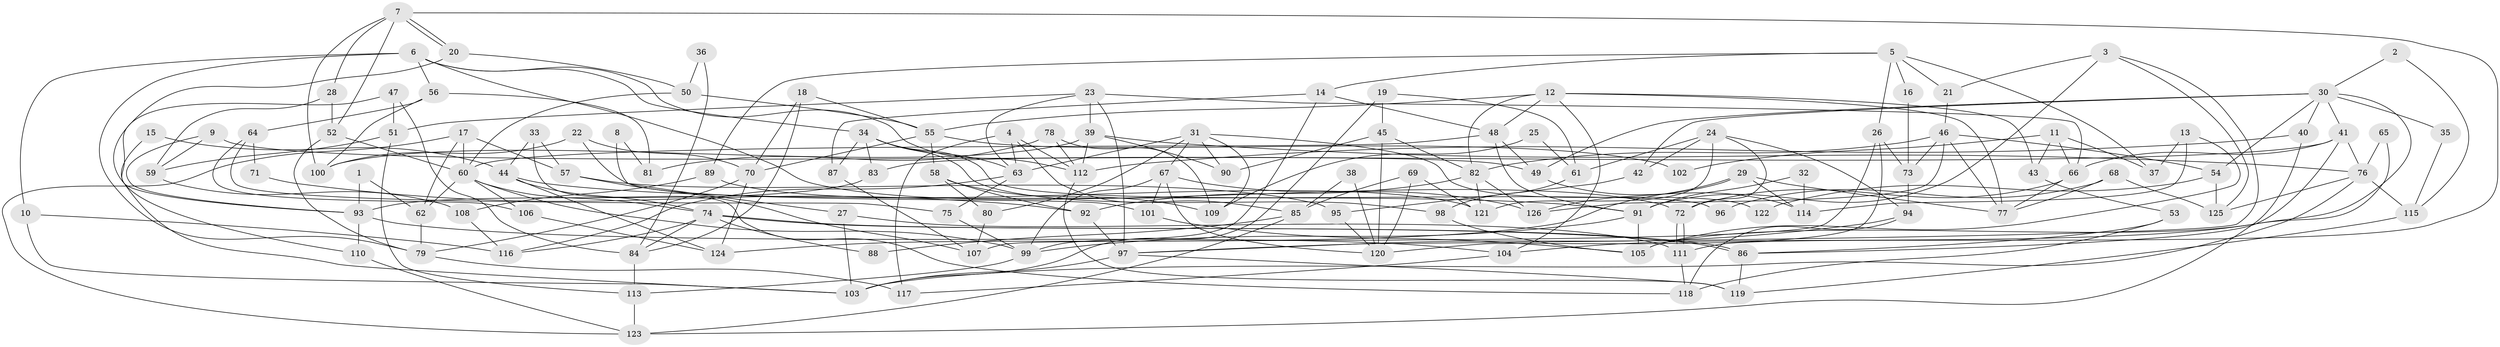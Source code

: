 // Generated by graph-tools (version 1.1) at 2025/35/03/09/25 02:35:56]
// undirected, 126 vertices, 252 edges
graph export_dot {
graph [start="1"]
  node [color=gray90,style=filled];
  1;
  2;
  3;
  4;
  5;
  6;
  7;
  8;
  9;
  10;
  11;
  12;
  13;
  14;
  15;
  16;
  17;
  18;
  19;
  20;
  21;
  22;
  23;
  24;
  25;
  26;
  27;
  28;
  29;
  30;
  31;
  32;
  33;
  34;
  35;
  36;
  37;
  38;
  39;
  40;
  41;
  42;
  43;
  44;
  45;
  46;
  47;
  48;
  49;
  50;
  51;
  52;
  53;
  54;
  55;
  56;
  57;
  58;
  59;
  60;
  61;
  62;
  63;
  64;
  65;
  66;
  67;
  68;
  69;
  70;
  71;
  72;
  73;
  74;
  75;
  76;
  77;
  78;
  79;
  80;
  81;
  82;
  83;
  84;
  85;
  86;
  87;
  88;
  89;
  90;
  91;
  92;
  93;
  94;
  95;
  96;
  97;
  98;
  99;
  100;
  101;
  102;
  103;
  104;
  105;
  106;
  107;
  108;
  109;
  110;
  111;
  112;
  113;
  114;
  115;
  116;
  117;
  118;
  119;
  120;
  121;
  122;
  123;
  124;
  125;
  126;
  1 -- 62;
  1 -- 93;
  2 -- 30;
  2 -- 115;
  3 -- 91;
  3 -- 97;
  3 -- 21;
  3 -- 125;
  4 -- 63;
  4 -- 112;
  4 -- 85;
  4 -- 117;
  5 -- 14;
  5 -- 21;
  5 -- 16;
  5 -- 26;
  5 -- 37;
  5 -- 89;
  6 -- 112;
  6 -- 79;
  6 -- 10;
  6 -- 34;
  6 -- 56;
  6 -- 72;
  7 -- 20;
  7 -- 20;
  7 -- 111;
  7 -- 28;
  7 -- 52;
  7 -- 100;
  8 -- 81;
  8 -- 27;
  9 -- 49;
  9 -- 59;
  9 -- 93;
  10 -- 116;
  10 -- 103;
  11 -- 66;
  11 -- 43;
  11 -- 37;
  11 -- 102;
  12 -- 77;
  12 -- 104;
  12 -- 43;
  12 -- 48;
  12 -- 55;
  12 -- 82;
  13 -- 114;
  13 -- 37;
  13 -- 105;
  14 -- 87;
  14 -- 99;
  14 -- 48;
  15 -- 44;
  15 -- 103;
  16 -- 73;
  17 -- 60;
  17 -- 62;
  17 -- 57;
  17 -- 123;
  18 -- 70;
  18 -- 84;
  18 -- 55;
  19 -- 103;
  19 -- 45;
  19 -- 61;
  20 -- 93;
  20 -- 50;
  21 -- 46;
  22 -- 70;
  22 -- 101;
  22 -- 100;
  23 -- 51;
  23 -- 63;
  23 -- 39;
  23 -- 66;
  23 -- 97;
  24 -- 121;
  24 -- 72;
  24 -- 42;
  24 -- 61;
  24 -- 94;
  25 -- 61;
  25 -- 109;
  26 -- 73;
  26 -- 107;
  26 -- 120;
  27 -- 111;
  27 -- 103;
  28 -- 52;
  28 -- 59;
  29 -- 124;
  29 -- 77;
  29 -- 114;
  29 -- 126;
  30 -- 40;
  30 -- 41;
  30 -- 35;
  30 -- 42;
  30 -- 49;
  30 -- 54;
  30 -- 104;
  31 -- 90;
  31 -- 67;
  31 -- 63;
  31 -- 80;
  31 -- 109;
  31 -- 122;
  32 -- 91;
  32 -- 114;
  33 -- 44;
  33 -- 57;
  33 -- 118;
  34 -- 98;
  34 -- 63;
  34 -- 83;
  34 -- 87;
  34 -- 96;
  35 -- 115;
  36 -- 50;
  36 -- 84;
  38 -- 120;
  38 -- 85;
  39 -- 100;
  39 -- 76;
  39 -- 90;
  39 -- 112;
  40 -- 112;
  40 -- 123;
  41 -- 76;
  41 -- 66;
  41 -- 83;
  41 -- 86;
  42 -- 95;
  43 -- 53;
  44 -- 74;
  44 -- 91;
  44 -- 124;
  45 -- 120;
  45 -- 82;
  45 -- 90;
  46 -- 54;
  46 -- 126;
  46 -- 73;
  46 -- 77;
  46 -- 82;
  47 -- 84;
  47 -- 110;
  47 -- 51;
  48 -- 49;
  48 -- 60;
  48 -- 91;
  49 -- 114;
  50 -- 55;
  50 -- 60;
  51 -- 113;
  51 -- 59;
  52 -- 60;
  52 -- 79;
  53 -- 118;
  53 -- 86;
  54 -- 125;
  54 -- 122;
  55 -- 58;
  55 -- 70;
  55 -- 102;
  56 -- 100;
  56 -- 64;
  56 -- 81;
  57 -- 95;
  57 -- 107;
  58 -- 80;
  58 -- 92;
  58 -- 109;
  59 -- 108;
  60 -- 62;
  60 -- 74;
  60 -- 99;
  60 -- 106;
  61 -- 98;
  62 -- 79;
  63 -- 75;
  63 -- 116;
  64 -- 106;
  64 -- 71;
  64 -- 75;
  65 -- 76;
  65 -- 105;
  66 -- 72;
  66 -- 77;
  67 -- 99;
  67 -- 126;
  67 -- 101;
  67 -- 120;
  68 -- 77;
  68 -- 125;
  68 -- 96;
  69 -- 121;
  69 -- 120;
  69 -- 85;
  70 -- 79;
  70 -- 124;
  71 -- 92;
  72 -- 111;
  72 -- 111;
  73 -- 94;
  74 -- 86;
  74 -- 86;
  74 -- 84;
  74 -- 88;
  74 -- 116;
  75 -- 99;
  76 -- 103;
  76 -- 115;
  76 -- 125;
  78 -- 112;
  78 -- 109;
  78 -- 81;
  79 -- 117;
  80 -- 107;
  82 -- 92;
  82 -- 121;
  82 -- 126;
  83 -- 93;
  84 -- 113;
  85 -- 88;
  85 -- 123;
  86 -- 119;
  87 -- 107;
  89 -- 108;
  89 -- 121;
  91 -- 99;
  91 -- 105;
  92 -- 97;
  93 -- 104;
  93 -- 110;
  94 -- 97;
  94 -- 118;
  95 -- 120;
  97 -- 103;
  97 -- 119;
  98 -- 105;
  99 -- 113;
  101 -- 105;
  104 -- 117;
  106 -- 124;
  108 -- 116;
  110 -- 123;
  111 -- 118;
  112 -- 119;
  113 -- 123;
  115 -- 119;
}
